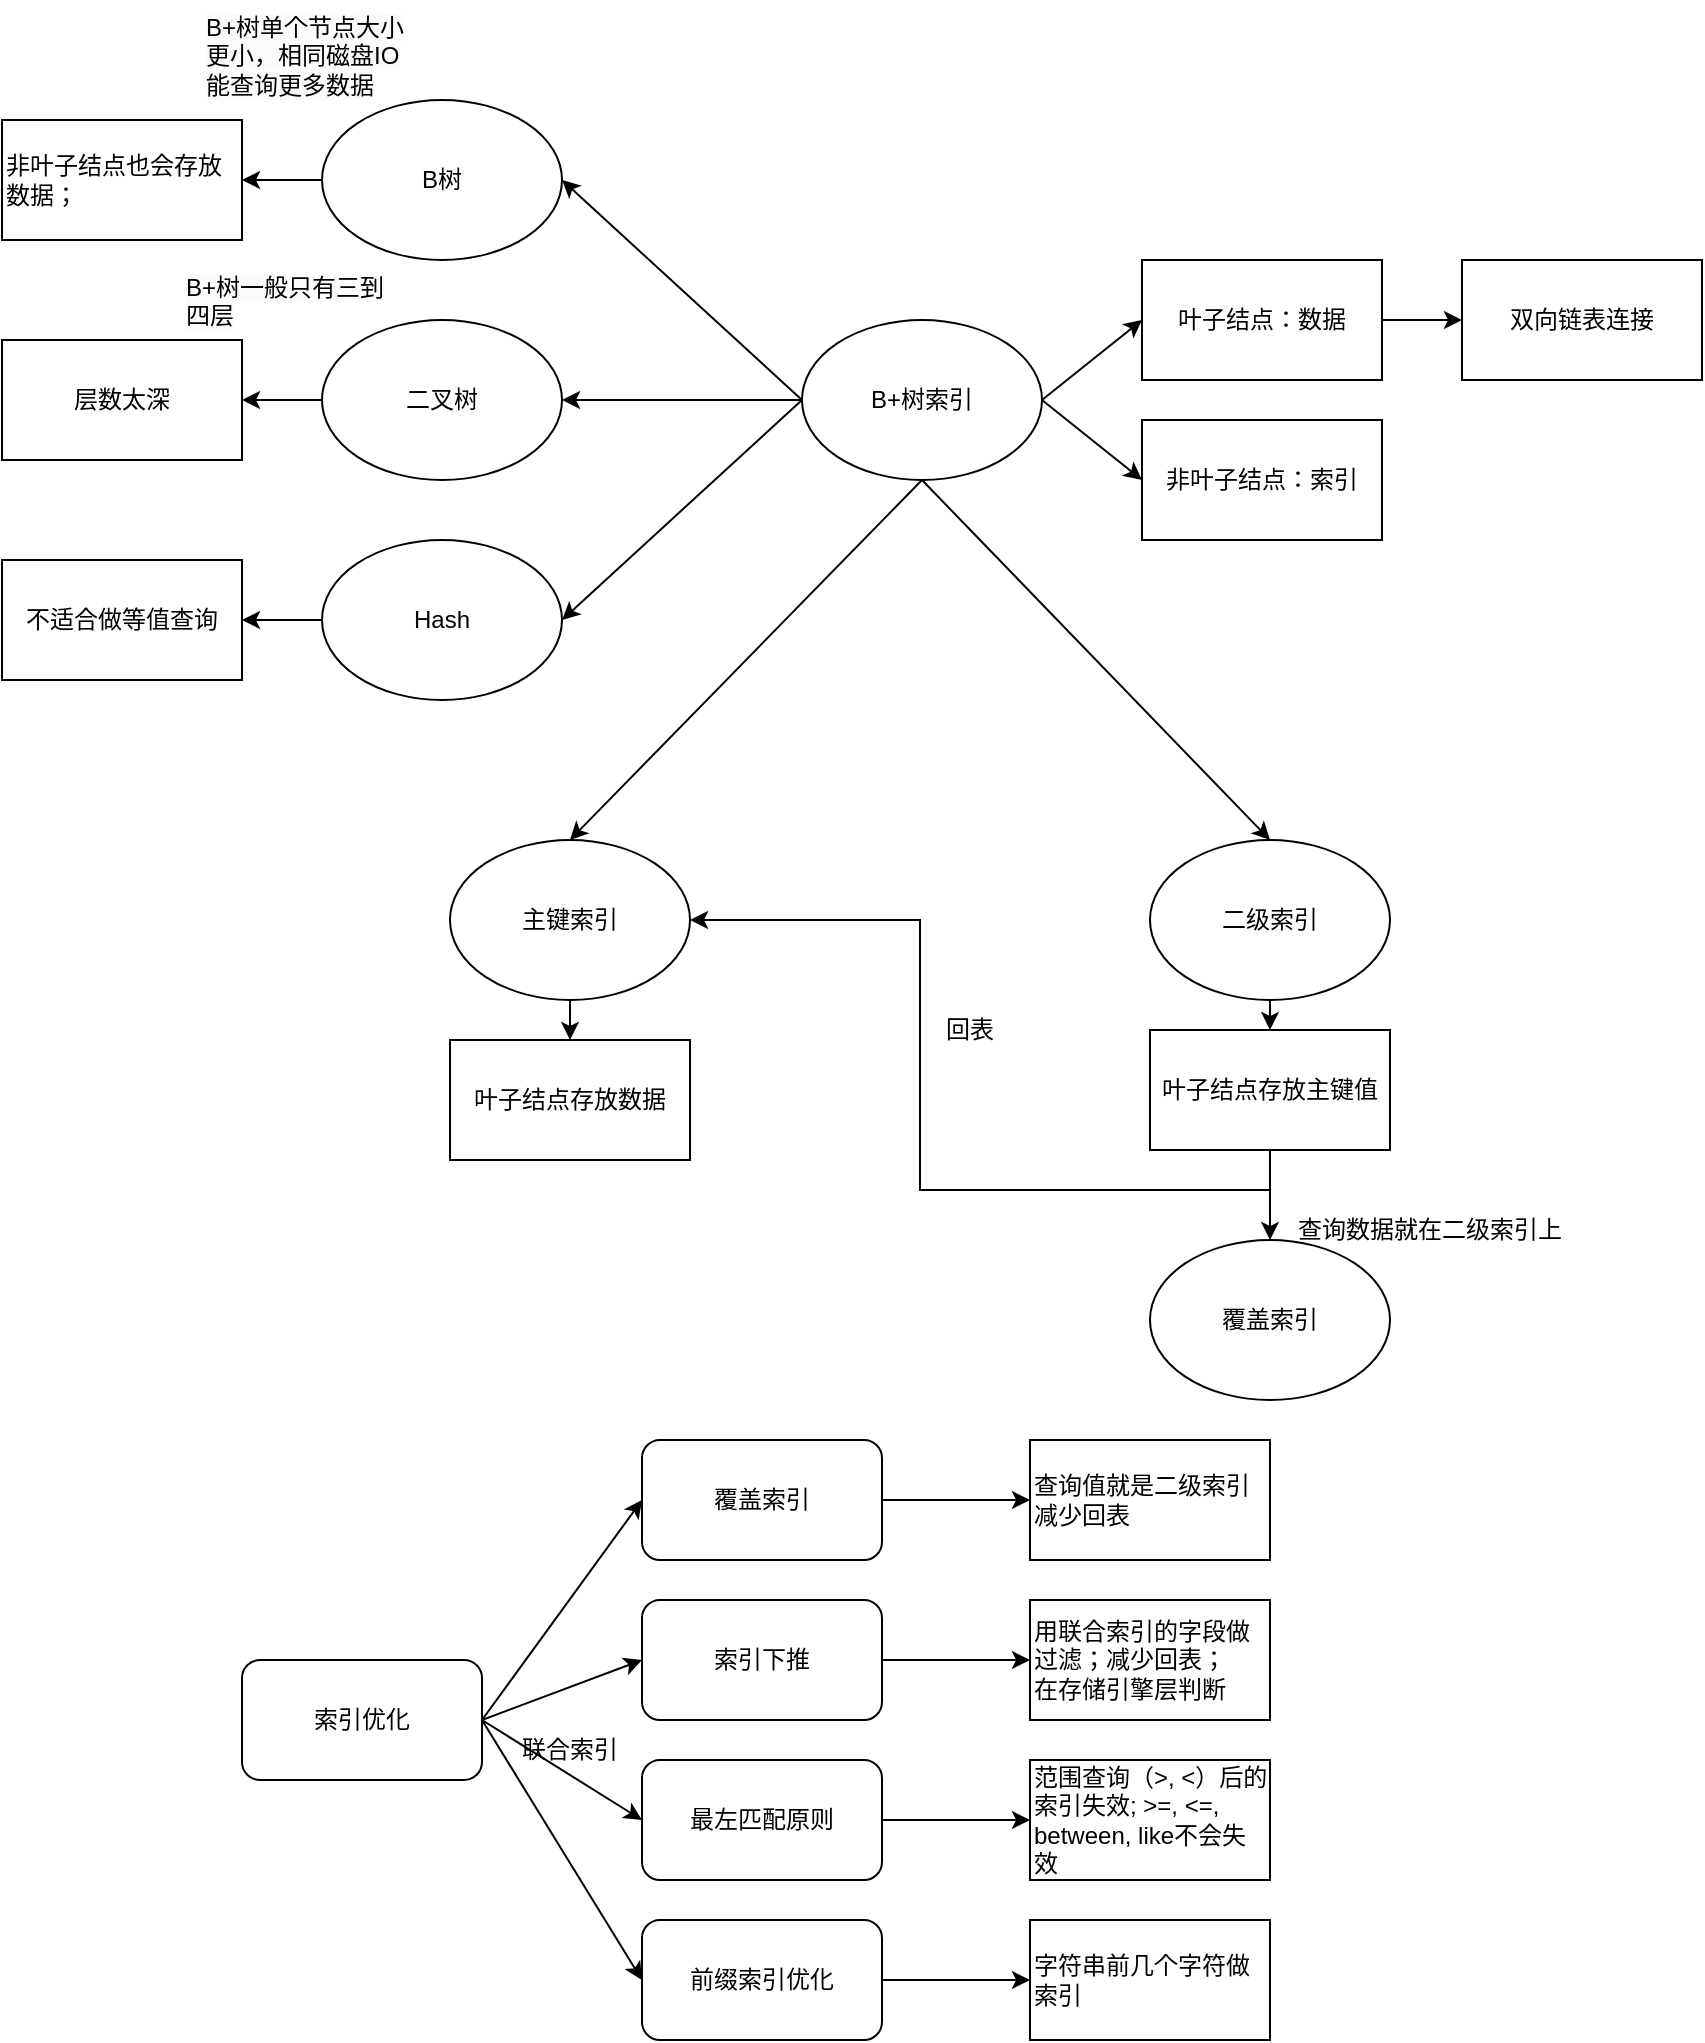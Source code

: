 <mxfile version="23.1.6" type="github">
  <diagram name="第 1 页" id="8U5w8FU0pzOZa31DslNS">
    <mxGraphModel dx="1853" dy="560" grid="1" gridSize="10" guides="1" tooltips="1" connect="1" arrows="1" fold="1" page="1" pageScale="1" pageWidth="827" pageHeight="1169" math="0" shadow="0">
      <root>
        <mxCell id="0" />
        <mxCell id="1" parent="0" />
        <mxCell id="NOaqYdecIRToZMm-AtUj-8" style="edgeStyle=orthogonalEdgeStyle;rounded=0;orthogonalLoop=1;jettySize=auto;html=1;exitX=1;exitY=0.5;exitDx=0;exitDy=0;" parent="1" source="NOaqYdecIRToZMm-AtUj-1" edge="1">
          <mxGeometry relative="1" as="geometry">
            <mxPoint x="640" y="300" as="targetPoint" />
          </mxGeometry>
        </mxCell>
        <mxCell id="NOaqYdecIRToZMm-AtUj-1" value="叶子结点：数据&lt;br&gt;" style="rounded=0;whiteSpace=wrap;html=1;" parent="1" vertex="1">
          <mxGeometry x="480" y="270" width="120" height="60" as="geometry" />
        </mxCell>
        <mxCell id="NOaqYdecIRToZMm-AtUj-3" value="B+树索引" style="ellipse;whiteSpace=wrap;html=1;" parent="1" vertex="1">
          <mxGeometry x="310" y="300" width="120" height="80" as="geometry" />
        </mxCell>
        <mxCell id="NOaqYdecIRToZMm-AtUj-4" value="非叶子结点：索引" style="rounded=0;whiteSpace=wrap;html=1;" parent="1" vertex="1">
          <mxGeometry x="480" y="350" width="120" height="60" as="geometry" />
        </mxCell>
        <mxCell id="NOaqYdecIRToZMm-AtUj-6" value="" style="endArrow=classic;html=1;rounded=0;entryX=0;entryY=0.5;entryDx=0;entryDy=0;" parent="1" target="NOaqYdecIRToZMm-AtUj-1" edge="1">
          <mxGeometry width="50" height="50" relative="1" as="geometry">
            <mxPoint x="430" y="340" as="sourcePoint" />
            <mxPoint x="480" y="290" as="targetPoint" />
          </mxGeometry>
        </mxCell>
        <mxCell id="NOaqYdecIRToZMm-AtUj-7" value="" style="endArrow=classic;html=1;rounded=0;entryX=0;entryY=0.5;entryDx=0;entryDy=0;" parent="1" target="NOaqYdecIRToZMm-AtUj-4" edge="1">
          <mxGeometry width="50" height="50" relative="1" as="geometry">
            <mxPoint x="430" y="340" as="sourcePoint" />
            <mxPoint x="480" y="290" as="targetPoint" />
          </mxGeometry>
        </mxCell>
        <mxCell id="NOaqYdecIRToZMm-AtUj-9" value="双向链表连接" style="rounded=0;whiteSpace=wrap;html=1;" parent="1" vertex="1">
          <mxGeometry x="640" y="270" width="120" height="60" as="geometry" />
        </mxCell>
        <mxCell id="NOaqYdecIRToZMm-AtUj-14" style="edgeStyle=orthogonalEdgeStyle;rounded=0;orthogonalLoop=1;jettySize=auto;html=1;exitX=0.5;exitY=1;exitDx=0;exitDy=0;" parent="1" source="NOaqYdecIRToZMm-AtUj-11" edge="1">
          <mxGeometry relative="1" as="geometry">
            <mxPoint x="194" y="660" as="targetPoint" />
          </mxGeometry>
        </mxCell>
        <mxCell id="NOaqYdecIRToZMm-AtUj-11" value="主键索引" style="ellipse;whiteSpace=wrap;html=1;" parent="1" vertex="1">
          <mxGeometry x="134" y="560" width="120" height="80" as="geometry" />
        </mxCell>
        <mxCell id="NOaqYdecIRToZMm-AtUj-13" value="" style="endArrow=classic;html=1;rounded=0;entryX=0.5;entryY=0;entryDx=0;entryDy=0;" parent="1" target="NOaqYdecIRToZMm-AtUj-11" edge="1">
          <mxGeometry width="50" height="50" relative="1" as="geometry">
            <mxPoint x="370" y="380" as="sourcePoint" />
            <mxPoint x="420" y="330" as="targetPoint" />
          </mxGeometry>
        </mxCell>
        <mxCell id="NOaqYdecIRToZMm-AtUj-15" value="叶子结点存放数据" style="rounded=0;whiteSpace=wrap;html=1;" parent="1" vertex="1">
          <mxGeometry x="134" y="660" width="120" height="60" as="geometry" />
        </mxCell>
        <mxCell id="NOaqYdecIRToZMm-AtUj-20" style="edgeStyle=orthogonalEdgeStyle;rounded=0;orthogonalLoop=1;jettySize=auto;html=1;exitX=0.5;exitY=1;exitDx=0;exitDy=0;entryX=0.5;entryY=0;entryDx=0;entryDy=0;" parent="1" source="NOaqYdecIRToZMm-AtUj-16" target="NOaqYdecIRToZMm-AtUj-19" edge="1">
          <mxGeometry relative="1" as="geometry" />
        </mxCell>
        <mxCell id="NOaqYdecIRToZMm-AtUj-16" value="二级索引" style="ellipse;whiteSpace=wrap;html=1;" parent="1" vertex="1">
          <mxGeometry x="484" y="560" width="120" height="80" as="geometry" />
        </mxCell>
        <mxCell id="NOaqYdecIRToZMm-AtUj-18" value="" style="endArrow=classic;html=1;rounded=0;entryX=0.5;entryY=0;entryDx=0;entryDy=0;" parent="1" target="NOaqYdecIRToZMm-AtUj-16" edge="1">
          <mxGeometry width="50" height="50" relative="1" as="geometry">
            <mxPoint x="370" y="380" as="sourcePoint" />
            <mxPoint x="420" y="330" as="targetPoint" />
          </mxGeometry>
        </mxCell>
        <mxCell id="NOaqYdecIRToZMm-AtUj-21" style="edgeStyle=orthogonalEdgeStyle;rounded=0;orthogonalLoop=1;jettySize=auto;html=1;exitX=0.5;exitY=1;exitDx=0;exitDy=0;entryX=1;entryY=0.5;entryDx=0;entryDy=0;" parent="1" source="NOaqYdecIRToZMm-AtUj-19" target="NOaqYdecIRToZMm-AtUj-11" edge="1">
          <mxGeometry relative="1" as="geometry" />
        </mxCell>
        <mxCell id="NOaqYdecIRToZMm-AtUj-25" style="edgeStyle=orthogonalEdgeStyle;rounded=0;orthogonalLoop=1;jettySize=auto;html=1;exitX=0.5;exitY=1;exitDx=0;exitDy=0;entryX=0.5;entryY=0;entryDx=0;entryDy=0;" parent="1" source="NOaqYdecIRToZMm-AtUj-19" target="NOaqYdecIRToZMm-AtUj-24" edge="1">
          <mxGeometry relative="1" as="geometry" />
        </mxCell>
        <mxCell id="NOaqYdecIRToZMm-AtUj-19" value="叶子结点存放主键值" style="rounded=0;whiteSpace=wrap;html=1;" parent="1" vertex="1">
          <mxGeometry x="484" y="655" width="120" height="60" as="geometry" />
        </mxCell>
        <mxCell id="NOaqYdecIRToZMm-AtUj-22" value="回表" style="text;html=1;align=center;verticalAlign=middle;whiteSpace=wrap;rounded=0;" parent="1" vertex="1">
          <mxGeometry x="364" y="640" width="60" height="30" as="geometry" />
        </mxCell>
        <mxCell id="NOaqYdecIRToZMm-AtUj-24" value="覆盖索引" style="ellipse;whiteSpace=wrap;html=1;" parent="1" vertex="1">
          <mxGeometry x="484" y="760" width="120" height="80" as="geometry" />
        </mxCell>
        <mxCell id="NOaqYdecIRToZMm-AtUj-26" value="查询数据就在二级索引上" style="text;html=1;align=center;verticalAlign=middle;whiteSpace=wrap;rounded=0;" parent="1" vertex="1">
          <mxGeometry x="554" y="740" width="140" height="30" as="geometry" />
        </mxCell>
        <mxCell id="NOaqYdecIRToZMm-AtUj-38" style="edgeStyle=orthogonalEdgeStyle;rounded=0;orthogonalLoop=1;jettySize=auto;html=1;exitX=0;exitY=0.5;exitDx=0;exitDy=0;" parent="1" source="NOaqYdecIRToZMm-AtUj-30" target="NOaqYdecIRToZMm-AtUj-36" edge="1">
          <mxGeometry relative="1" as="geometry" />
        </mxCell>
        <mxCell id="NOaqYdecIRToZMm-AtUj-30" value="B树" style="ellipse;whiteSpace=wrap;html=1;" parent="1" vertex="1">
          <mxGeometry x="70" y="190" width="120" height="80" as="geometry" />
        </mxCell>
        <mxCell id="NOaqYdecIRToZMm-AtUj-41" style="edgeStyle=orthogonalEdgeStyle;rounded=0;orthogonalLoop=1;jettySize=auto;html=1;exitX=0;exitY=0.5;exitDx=0;exitDy=0;entryX=1;entryY=0.5;entryDx=0;entryDy=0;" parent="1" source="NOaqYdecIRToZMm-AtUj-31" target="NOaqYdecIRToZMm-AtUj-40" edge="1">
          <mxGeometry relative="1" as="geometry" />
        </mxCell>
        <mxCell id="NOaqYdecIRToZMm-AtUj-31" value="二叉树" style="ellipse;whiteSpace=wrap;html=1;" parent="1" vertex="1">
          <mxGeometry x="70" y="300" width="120" height="80" as="geometry" />
        </mxCell>
        <mxCell id="NOaqYdecIRToZMm-AtUj-44" style="edgeStyle=orthogonalEdgeStyle;rounded=0;orthogonalLoop=1;jettySize=auto;html=1;exitX=0;exitY=0.5;exitDx=0;exitDy=0;entryX=1;entryY=0.5;entryDx=0;entryDy=0;" parent="1" source="NOaqYdecIRToZMm-AtUj-32" target="NOaqYdecIRToZMm-AtUj-43" edge="1">
          <mxGeometry relative="1" as="geometry" />
        </mxCell>
        <mxCell id="NOaqYdecIRToZMm-AtUj-32" value="Hash" style="ellipse;whiteSpace=wrap;html=1;" parent="1" vertex="1">
          <mxGeometry x="70" y="410" width="120" height="80" as="geometry" />
        </mxCell>
        <mxCell id="NOaqYdecIRToZMm-AtUj-33" value="" style="endArrow=classic;html=1;rounded=0;entryX=1;entryY=0.5;entryDx=0;entryDy=0;" parent="1" target="NOaqYdecIRToZMm-AtUj-30" edge="1">
          <mxGeometry width="50" height="50" relative="1" as="geometry">
            <mxPoint x="310" y="340" as="sourcePoint" />
            <mxPoint x="360" y="290" as="targetPoint" />
          </mxGeometry>
        </mxCell>
        <mxCell id="NOaqYdecIRToZMm-AtUj-34" value="" style="endArrow=classic;html=1;rounded=0;entryX=1;entryY=0.5;entryDx=0;entryDy=0;" parent="1" target="NOaqYdecIRToZMm-AtUj-31" edge="1">
          <mxGeometry width="50" height="50" relative="1" as="geometry">
            <mxPoint x="310" y="340" as="sourcePoint" />
            <mxPoint x="360" y="290" as="targetPoint" />
          </mxGeometry>
        </mxCell>
        <mxCell id="NOaqYdecIRToZMm-AtUj-35" value="" style="endArrow=classic;html=1;rounded=0;entryX=1;entryY=0.5;entryDx=0;entryDy=0;" parent="1" target="NOaqYdecIRToZMm-AtUj-32" edge="1">
          <mxGeometry width="50" height="50" relative="1" as="geometry">
            <mxPoint x="310" y="340" as="sourcePoint" />
            <mxPoint x="360" y="290" as="targetPoint" />
          </mxGeometry>
        </mxCell>
        <mxCell id="NOaqYdecIRToZMm-AtUj-36" value="非叶子结点也会存放数据；" style="rounded=0;whiteSpace=wrap;html=1;align=left;" parent="1" vertex="1">
          <mxGeometry x="-90" y="200" width="120" height="60" as="geometry" />
        </mxCell>
        <mxCell id="NOaqYdecIRToZMm-AtUj-39" value="&lt;span style=&quot;color: rgb(0, 0, 0); font-family: Helvetica; font-size: 12px; font-style: normal; font-variant-ligatures: normal; font-variant-caps: normal; font-weight: 400; letter-spacing: normal; orphans: 2; text-align: left; text-indent: 0px; text-transform: none; widows: 2; word-spacing: 0px; -webkit-text-stroke-width: 0px; background-color: rgb(251, 251, 251); text-decoration-thickness: initial; text-decoration-style: initial; text-decoration-color: initial; float: none; display: inline !important;&quot;&gt;B+树单个节点大小更小，相同磁盘IO能查询更多数据&lt;/span&gt;" style="text;whiteSpace=wrap;html=1;" parent="1" vertex="1">
          <mxGeometry x="10" y="140" width="110" height="50" as="geometry" />
        </mxCell>
        <mxCell id="NOaqYdecIRToZMm-AtUj-40" value="层数太深" style="rounded=0;whiteSpace=wrap;html=1;align=center;" parent="1" vertex="1">
          <mxGeometry x="-90" y="310" width="120" height="60" as="geometry" />
        </mxCell>
        <mxCell id="NOaqYdecIRToZMm-AtUj-42" value="&lt;span style=&quot;color: rgb(0, 0, 0); font-family: Helvetica; font-size: 12px; font-style: normal; font-variant-ligatures: normal; font-variant-caps: normal; font-weight: 400; letter-spacing: normal; orphans: 2; text-align: left; text-indent: 0px; text-transform: none; widows: 2; word-spacing: 0px; -webkit-text-stroke-width: 0px; background-color: rgb(251, 251, 251); text-decoration-thickness: initial; text-decoration-style: initial; text-decoration-color: initial; float: none; display: inline !important;&quot;&gt;B+树一般只有三到四层&lt;/span&gt;" style="text;whiteSpace=wrap;html=1;" parent="1" vertex="1">
          <mxGeometry y="270" width="110" height="40" as="geometry" />
        </mxCell>
        <mxCell id="NOaqYdecIRToZMm-AtUj-43" value="不适合做等值查询" style="rounded=0;whiteSpace=wrap;html=1;align=center;" parent="1" vertex="1">
          <mxGeometry x="-90" y="420" width="120" height="60" as="geometry" />
        </mxCell>
        <mxCell id="NOaqYdecIRToZMm-AtUj-47" value="索引优化" style="rounded=1;whiteSpace=wrap;html=1;" parent="1" vertex="1">
          <mxGeometry x="30" y="970" width="120" height="60" as="geometry" />
        </mxCell>
        <mxCell id="NOaqYdecIRToZMm-AtUj-52" style="edgeStyle=orthogonalEdgeStyle;rounded=0;orthogonalLoop=1;jettySize=auto;html=1;exitX=1;exitY=0.5;exitDx=0;exitDy=0;entryX=0;entryY=0.5;entryDx=0;entryDy=0;" parent="1" source="NOaqYdecIRToZMm-AtUj-48" target="NOaqYdecIRToZMm-AtUj-51" edge="1">
          <mxGeometry relative="1" as="geometry" />
        </mxCell>
        <mxCell id="NOaqYdecIRToZMm-AtUj-48" value="覆盖索引" style="rounded=1;whiteSpace=wrap;html=1;" parent="1" vertex="1">
          <mxGeometry x="230" y="860" width="120" height="60" as="geometry" />
        </mxCell>
        <mxCell id="NOaqYdecIRToZMm-AtUj-58" style="edgeStyle=orthogonalEdgeStyle;rounded=0;orthogonalLoop=1;jettySize=auto;html=1;exitX=1;exitY=0.5;exitDx=0;exitDy=0;entryX=0;entryY=0.5;entryDx=0;entryDy=0;" parent="1" source="NOaqYdecIRToZMm-AtUj-49" target="NOaqYdecIRToZMm-AtUj-57" edge="1">
          <mxGeometry relative="1" as="geometry" />
        </mxCell>
        <mxCell id="NOaqYdecIRToZMm-AtUj-49" value="最左匹配原则" style="rounded=1;whiteSpace=wrap;html=1;" parent="1" vertex="1">
          <mxGeometry x="230" y="1020" width="120" height="60" as="geometry" />
        </mxCell>
        <mxCell id="NOaqYdecIRToZMm-AtUj-51" value="查询值就是二级索引&lt;br&gt;减少回表" style="rounded=0;whiteSpace=wrap;html=1;align=left;" parent="1" vertex="1">
          <mxGeometry x="424" y="860" width="120" height="60" as="geometry" />
        </mxCell>
        <mxCell id="NOaqYdecIRToZMm-AtUj-53" value="" style="endArrow=classic;html=1;rounded=0;entryX=0;entryY=0.5;entryDx=0;entryDy=0;exitX=1;exitY=0.5;exitDx=0;exitDy=0;" parent="1" target="NOaqYdecIRToZMm-AtUj-48" edge="1" source="NOaqYdecIRToZMm-AtUj-47">
          <mxGeometry width="50" height="50" relative="1" as="geometry">
            <mxPoint x="170" y="1050" as="sourcePoint" />
            <mxPoint x="220" y="1000" as="targetPoint" />
          </mxGeometry>
        </mxCell>
        <mxCell id="NOaqYdecIRToZMm-AtUj-54" value="" style="endArrow=classic;html=1;rounded=0;entryX=0;entryY=0.5;entryDx=0;entryDy=0;exitX=1;exitY=0.5;exitDx=0;exitDy=0;" parent="1" target="NOaqYdecIRToZMm-AtUj-49" edge="1" source="NOaqYdecIRToZMm-AtUj-47">
          <mxGeometry width="50" height="50" relative="1" as="geometry">
            <mxPoint x="170" y="1050" as="sourcePoint" />
            <mxPoint x="220" y="1000" as="targetPoint" />
          </mxGeometry>
        </mxCell>
        <mxCell id="NOaqYdecIRToZMm-AtUj-55" value="联合索引" style="text;html=1;align=center;verticalAlign=middle;whiteSpace=wrap;rounded=0;" parent="1" vertex="1">
          <mxGeometry x="164" y="1000" width="60" height="30" as="geometry" />
        </mxCell>
        <mxCell id="NOaqYdecIRToZMm-AtUj-57" value="范围查询（&amp;gt;, &amp;lt;）后的索引失效; &amp;gt;=, &amp;lt;=, between, like不会失效" style="rounded=0;whiteSpace=wrap;html=1;align=left;" parent="1" vertex="1">
          <mxGeometry x="424" y="1020" width="120" height="60" as="geometry" />
        </mxCell>
        <mxCell id="NOaqYdecIRToZMm-AtUj-61" style="edgeStyle=orthogonalEdgeStyle;rounded=0;orthogonalLoop=1;jettySize=auto;html=1;exitX=1;exitY=0.5;exitDx=0;exitDy=0;entryX=0;entryY=0.5;entryDx=0;entryDy=0;" parent="1" source="NOaqYdecIRToZMm-AtUj-59" target="NOaqYdecIRToZMm-AtUj-60" edge="1">
          <mxGeometry relative="1" as="geometry" />
        </mxCell>
        <mxCell id="NOaqYdecIRToZMm-AtUj-59" value="前缀索引优化" style="rounded=1;whiteSpace=wrap;html=1;" parent="1" vertex="1">
          <mxGeometry x="230" y="1100" width="120" height="60" as="geometry" />
        </mxCell>
        <mxCell id="NOaqYdecIRToZMm-AtUj-60" value="字符串前几个字符做索引" style="rounded=0;whiteSpace=wrap;html=1;align=left;" parent="1" vertex="1">
          <mxGeometry x="424" y="1100" width="120" height="60" as="geometry" />
        </mxCell>
        <mxCell id="NOaqYdecIRToZMm-AtUj-62" value="" style="endArrow=classic;html=1;rounded=0;entryX=0;entryY=0.5;entryDx=0;entryDy=0;exitX=1;exitY=0.5;exitDx=0;exitDy=0;" parent="1" target="NOaqYdecIRToZMm-AtUj-59" edge="1" source="NOaqYdecIRToZMm-AtUj-47">
          <mxGeometry width="50" height="50" relative="1" as="geometry">
            <mxPoint x="170" y="1050" as="sourcePoint" />
            <mxPoint x="220" y="1000" as="targetPoint" />
          </mxGeometry>
        </mxCell>
        <mxCell id="F74EnEGRt1BYcPTt0YTE-7" style="edgeStyle=orthogonalEdgeStyle;rounded=0;orthogonalLoop=1;jettySize=auto;html=1;exitX=1;exitY=0.5;exitDx=0;exitDy=0;entryX=0;entryY=0.5;entryDx=0;entryDy=0;" edge="1" parent="1" source="F74EnEGRt1BYcPTt0YTE-2" target="F74EnEGRt1BYcPTt0YTE-6">
          <mxGeometry relative="1" as="geometry" />
        </mxCell>
        <mxCell id="F74EnEGRt1BYcPTt0YTE-2" value="索引下推" style="rounded=1;whiteSpace=wrap;html=1;" vertex="1" parent="1">
          <mxGeometry x="230" y="940" width="120" height="60" as="geometry" />
        </mxCell>
        <mxCell id="F74EnEGRt1BYcPTt0YTE-5" value="" style="endArrow=classic;html=1;rounded=0;entryX=0;entryY=0.5;entryDx=0;entryDy=0;" edge="1" parent="1" target="F74EnEGRt1BYcPTt0YTE-2">
          <mxGeometry width="50" height="50" relative="1" as="geometry">
            <mxPoint x="150" y="1000" as="sourcePoint" />
            <mxPoint x="200" y="950" as="targetPoint" />
          </mxGeometry>
        </mxCell>
        <mxCell id="F74EnEGRt1BYcPTt0YTE-6" value="用联合索引的字段做过滤；减少回表；&lt;br&gt;在存储引擎层判断" style="rounded=0;whiteSpace=wrap;html=1;align=left;" vertex="1" parent="1">
          <mxGeometry x="424" y="940" width="120" height="60" as="geometry" />
        </mxCell>
      </root>
    </mxGraphModel>
  </diagram>
</mxfile>

